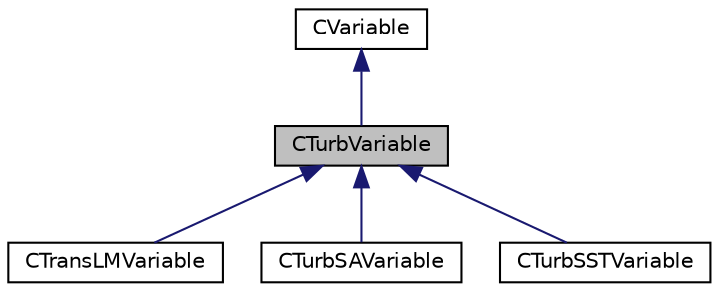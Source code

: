 digraph "CTurbVariable"
{
  edge [fontname="Helvetica",fontsize="10",labelfontname="Helvetica",labelfontsize="10"];
  node [fontname="Helvetica",fontsize="10",shape=record];
  Node0 [label="CTurbVariable",height=0.2,width=0.4,color="black", fillcolor="grey75", style="filled", fontcolor="black"];
  Node1 -> Node0 [dir="back",color="midnightblue",fontsize="10",style="solid",fontname="Helvetica"];
  Node1 [label="CVariable",height=0.2,width=0.4,color="black", fillcolor="white", style="filled",URL="$class_c_variable.html",tooltip="Main class for defining the variables. "];
  Node0 -> Node2 [dir="back",color="midnightblue",fontsize="10",style="solid",fontname="Helvetica"];
  Node2 [label="CTransLMVariable",height=0.2,width=0.4,color="black", fillcolor="white", style="filled",URL="$class_c_trans_l_m_variable.html",tooltip="Transition model variables. "];
  Node0 -> Node3 [dir="back",color="midnightblue",fontsize="10",style="solid",fontname="Helvetica"];
  Node3 [label="CTurbSAVariable",height=0.2,width=0.4,color="black", fillcolor="white", style="filled",URL="$class_c_turb_s_a_variable.html",tooltip="Main class for defining the variables of the turbulence model. "];
  Node0 -> Node4 [dir="back",color="midnightblue",fontsize="10",style="solid",fontname="Helvetica"];
  Node4 [label="CTurbSSTVariable",height=0.2,width=0.4,color="black", fillcolor="white", style="filled",URL="$class_c_turb_s_s_t_variable.html",tooltip="Main class for defining the variables of the turbulence model. "];
}
